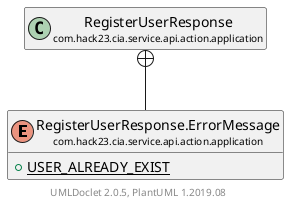 @startuml
    set namespaceSeparator none
    hide empty fields
    hide empty methods

    enum "<size:14>RegisterUserResponse.ErrorMessage\n<size:10>com.hack23.cia.service.api.action.application" as com.hack23.cia.service.api.action.application.RegisterUserResponse.ErrorMessage [[RegisterUserResponse.ErrorMessage.html]] {
        {static} +USER_ALREADY_EXIST
    }

    class "<size:14>RegisterUserResponse\n<size:10>com.hack23.cia.service.api.action.application" as com.hack23.cia.service.api.action.application.RegisterUserResponse [[RegisterUserResponse.html]]

    com.hack23.cia.service.api.action.application.RegisterUserResponse +-- com.hack23.cia.service.api.action.application.RegisterUserResponse.ErrorMessage

    center footer UMLDoclet 2.0.5, PlantUML 1.2019.08
@enduml
